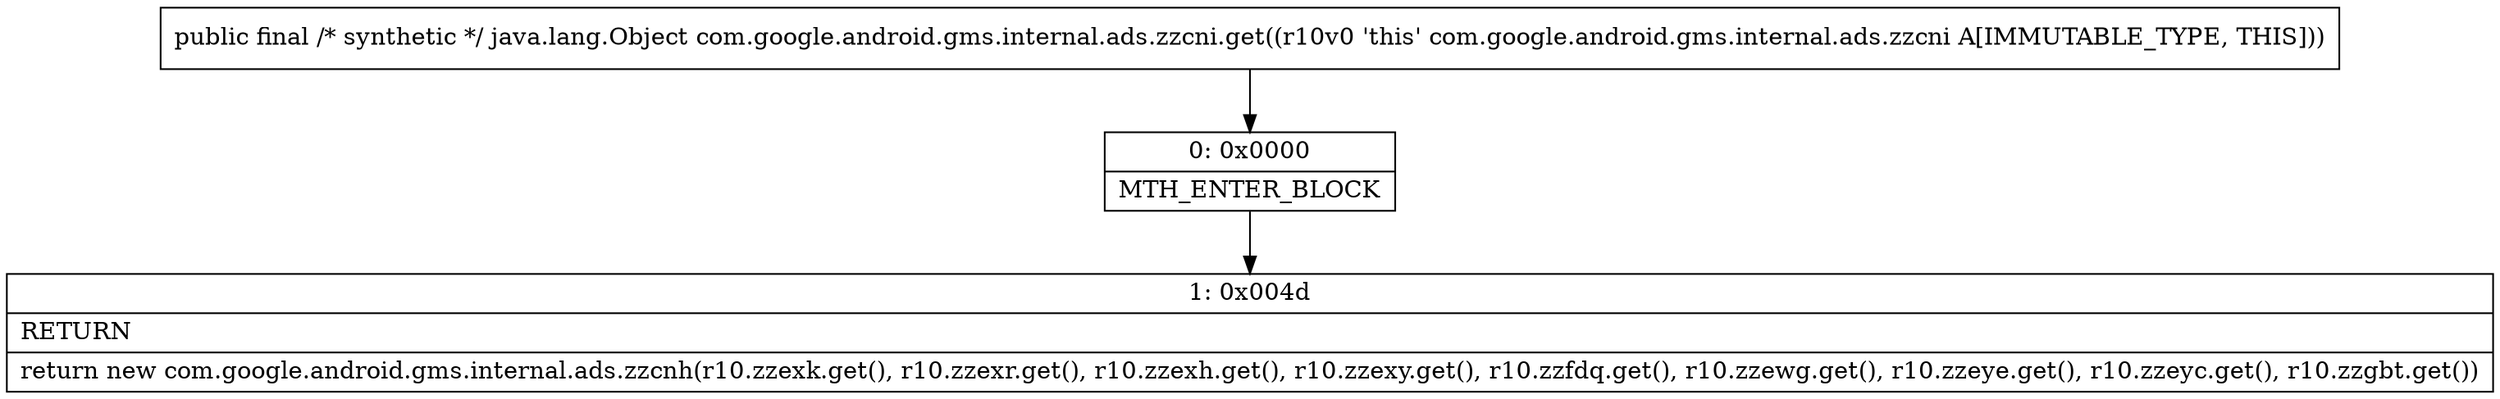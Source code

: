 digraph "CFG forcom.google.android.gms.internal.ads.zzcni.get()Ljava\/lang\/Object;" {
Node_0 [shape=record,label="{0\:\ 0x0000|MTH_ENTER_BLOCK\l}"];
Node_1 [shape=record,label="{1\:\ 0x004d|RETURN\l|return new com.google.android.gms.internal.ads.zzcnh(r10.zzexk.get(), r10.zzexr.get(), r10.zzexh.get(), r10.zzexy.get(), r10.zzfdq.get(), r10.zzewg.get(), r10.zzeye.get(), r10.zzeyc.get(), r10.zzgbt.get())\l}"];
MethodNode[shape=record,label="{public final \/* synthetic *\/ java.lang.Object com.google.android.gms.internal.ads.zzcni.get((r10v0 'this' com.google.android.gms.internal.ads.zzcni A[IMMUTABLE_TYPE, THIS])) }"];
MethodNode -> Node_0;
Node_0 -> Node_1;
}

